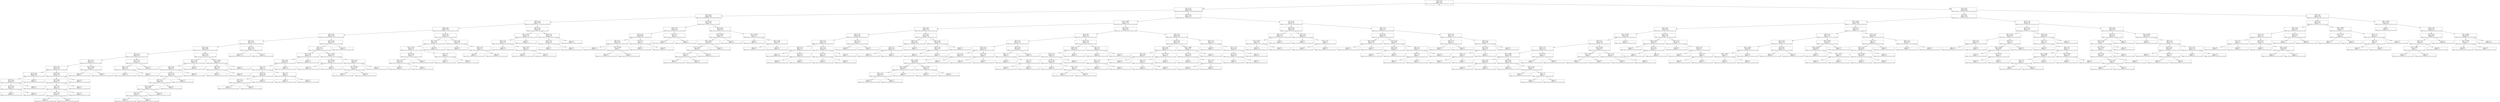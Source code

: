 digraph Tree {
node [shape=box] ;
0 [label="X[10] <= 0.5\ngini = 0.923\nsamples = 900\nvalue = [44, 33, 98, 69, 34, 71, 110, 27, 62, 69, 62, 67, 78, 40\n36]"] ;
1 [label="X[9] <= 0.5\ngini = 0.9039\nsamples = 619\nvalue = [42, 3, 97, 55, 33, 68, 13, 3, 0, 57, 58, 62, 66, 32, 30]"] ;
0 -> 1 [labeldistance=2.5, labelangle=45, headlabel="True"] ;
2 [label="X[14] <= 0.5\ngini = 0.8634\nsamples = 342\nvalue = [6, 0, 10, 48, 26, 58, 3, 1, 0, 53, 45, 0, 63, 26, 3]"] ;
1 -> 2 ;
3 [label="X[20] <= 0.5\ngini = 0.8493\nsamples = 275\nvalue = [6, 0, 10, 45, 25, 11, 1, 1, 0, 52, 44, 0, 58, 22, 0]"] ;
2 -> 3 ;
4 [label="X[16] <= 0.5\ngini = 0.8335\nsamples = 234\nvalue = [6, 0, 10, 45, 18, 11, 1, 1, 0, 52, 14, 0, 57, 19, 0]"] ;
3 -> 4 ;
5 [label="X[11] <= 0.5\ngini = 0.8343\nsamples = 193\nvalue = [5, 0, 9, 45, 17, 11, 0, 1, 0, 51, 14, 0, 24, 16, 0]"] ;
4 -> 5 ;
6 [label="X[5] <= 0.5\ngini = 0.8132\nsamples = 121\nvalue = [5, 0, 9, 1, 15, 11, 0, 0, 0, 39, 13, 0, 24, 4, 0]"] ;
5 -> 6 ;
7 [label="X[3] <= 0.45\ngini = 0.8452\nsamples = 90\nvalue = [5, 0, 9, 1, 12, 11, 0, 0, 0, 11, 13, 0, 24, 4, 0]"] ;
6 -> 7 ;
8 [label="X[7] <= 0.5\ngini = 0.8404\nsamples = 51\nvalue = [3, 0, 9, 0, 6, 8, 0, 0, 0, 8, 12, 0, 1, 4, 0]"] ;
7 -> 8 ;
9 [label="X[6] <= 0.5\ngini = 0.8225\nsamples = 37\nvalue = [3, 0, 8, 0, 5, 8, 0, 0, 0, 8, 0, 0, 1, 4, 0]"] ;
8 -> 9 ;
10 [label="X[15] <= 0.5\ngini = 0.7967\nsamples = 29\nvalue = [3, 0, 8, 0, 4, 8, 0, 0, 0, 1, 0, 0, 1, 4, 0]"] ;
9 -> 10 ;
11 [label="X[12] <= 0.5\ngini = 0.6484\nsamples = 16\nvalue = [1, 0, 8, 0, 3, 0, 0, 0, 0, 0, 0, 0, 0, 4, 0]"] ;
10 -> 11 ;
12 [label="X[8] <= 0.5\ngini = 0.4861\nsamples = 12\nvalue = [1, 0, 8, 0, 3, 0, 0, 0, 0, 0, 0, 0, 0, 0, 0]"] ;
11 -> 12 ;
13 [label="X[13] <= 0.5\ngini = 0.1975\nsamples = 9\nvalue = [1, 0, 8, 0, 0, 0, 0, 0, 0, 0, 0, 0, 0, 0, 0]"] ;
12 -> 13 ;
14 [label="gini = 0.0\nsamples = 1\nvalue = [1, 0, 0, 0, 0, 0, 0, 0, 0, 0, 0, 0, 0, 0, 0]"] ;
13 -> 14 ;
15 [label="gini = 0.0\nsamples = 8\nvalue = [0, 0, 8, 0, 0, 0, 0, 0, 0, 0, 0, 0, 0, 0, 0]"] ;
13 -> 15 ;
16 [label="gini = 0.0\nsamples = 3\nvalue = [0, 0, 0, 0, 3, 0, 0, 0, 0, 0, 0, 0, 0, 0, 0]"] ;
12 -> 16 ;
17 [label="gini = 0.0\nsamples = 4\nvalue = [0, 0, 0, 0, 0, 0, 0, 0, 0, 0, 0, 0, 0, 4, 0]"] ;
11 -> 17 ;
18 [label="X[18] <= 0.5\ngini = 0.5799\nsamples = 13\nvalue = [2, 0, 0, 0, 1, 8, 0, 0, 0, 1, 0, 0, 1, 0, 0]"] ;
10 -> 18 ;
19 [label="X[17] <= 0.5\ngini = 0.4463\nsamples = 11\nvalue = [0, 0, 0, 0, 1, 8, 0, 0, 0, 1, 0, 0, 1, 0, 0]"] ;
18 -> 19 ;
20 [label="X[2] <= 0.5\ngini = 0.34\nsamples = 10\nvalue = [0, 0, 0, 0, 1, 8, 0, 0, 0, 0, 0, 0, 1, 0, 0]"] ;
19 -> 20 ;
21 [label="X[8] <= 0.5\ngini = 0.1975\nsamples = 9\nvalue = [0, 0, 0, 0, 1, 8, 0, 0, 0, 0, 0, 0, 0, 0, 0]"] ;
20 -> 21 ;
22 [label="gini = 0.0\nsamples = 8\nvalue = [0, 0, 0, 0, 0, 8, 0, 0, 0, 0, 0, 0, 0, 0, 0]"] ;
21 -> 22 ;
23 [label="gini = 0.0\nsamples = 1\nvalue = [0, 0, 0, 0, 1, 0, 0, 0, 0, 0, 0, 0, 0, 0, 0]"] ;
21 -> 23 ;
24 [label="gini = 0.0\nsamples = 1\nvalue = [0, 0, 0, 0, 0, 0, 0, 0, 0, 0, 0, 0, 1, 0, 0]"] ;
20 -> 24 ;
25 [label="gini = 0.0\nsamples = 1\nvalue = [0, 0, 0, 0, 0, 0, 0, 0, 0, 1, 0, 0, 0, 0, 0]"] ;
19 -> 25 ;
26 [label="gini = 0.0\nsamples = 2\nvalue = [2, 0, 0, 0, 0, 0, 0, 0, 0, 0, 0, 0, 0, 0, 0]"] ;
18 -> 26 ;
27 [label="X[2] <= 0.1429\ngini = 0.2188\nsamples = 8\nvalue = [0, 0, 0, 0, 1, 0, 0, 0, 0, 7, 0, 0, 0, 0, 0]"] ;
9 -> 27 ;
28 [label="gini = 0.0\nsamples = 7\nvalue = [0, 0, 0, 0, 0, 0, 0, 0, 0, 7, 0, 0, 0, 0, 0]"] ;
27 -> 28 ;
29 [label="gini = 0.0\nsamples = 1\nvalue = [0, 0, 0, 0, 1, 0, 0, 0, 0, 0, 0, 0, 0, 0, 0]"] ;
27 -> 29 ;
30 [label="X[1] <= 0.15\ngini = 0.2551\nsamples = 14\nvalue = [0, 0, 1, 0, 1, 0, 0, 0, 0, 0, 12, 0, 0, 0, 0]"] ;
8 -> 30 ;
31 [label="X[13] <= 0.5\ngini = 0.142\nsamples = 13\nvalue = [0, 0, 1, 0, 0, 0, 0, 0, 0, 0, 12, 0, 0, 0, 0]"] ;
30 -> 31 ;
32 [label="gini = 0.0\nsamples = 12\nvalue = [0, 0, 0, 0, 0, 0, 0, 0, 0, 0, 12, 0, 0, 0, 0]"] ;
31 -> 32 ;
33 [label="gini = 0.0\nsamples = 1\nvalue = [0, 0, 1, 0, 0, 0, 0, 0, 0, 0, 0, 0, 0, 0, 0]"] ;
31 -> 33 ;
34 [label="gini = 0.0\nsamples = 1\nvalue = [0, 0, 0, 0, 1, 0, 0, 0, 0, 0, 0, 0, 0, 0, 0]"] ;
30 -> 34 ;
35 [label="X[8] <= 0.5\ngini = 0.6128\nsamples = 39\nvalue = [2, 0, 0, 1, 6, 3, 0, 0, 0, 3, 1, 0, 23, 0, 0]"] ;
7 -> 35 ;
36 [label="X[12] <= 0.5\ngini = 0.5289\nsamples = 30\nvalue = [2, 0, 0, 1, 0, 3, 0, 0, 0, 3, 1, 0, 20, 0, 0]"] ;
35 -> 36 ;
37 [label="X[6] <= 0.5\ngini = 0.4307\nsamples = 27\nvalue = [2, 0, 0, 1, 0, 0, 0, 0, 0, 3, 1, 0, 20, 0, 0]"] ;
36 -> 37 ;
38 [label="X[18] <= 0.5\ngini = 0.2951\nsamples = 24\nvalue = [2, 0, 0, 1, 0, 0, 0, 0, 0, 0, 1, 0, 20, 0, 0]"] ;
37 -> 38 ;
39 [label="X[1] <= 0.7\ngini = 0.1694\nsamples = 22\nvalue = [0, 0, 0, 1, 0, 0, 0, 0, 0, 0, 1, 0, 20, 0, 0]"] ;
38 -> 39 ;
40 [label="X[3] <= 0.5833\ngini = 0.0907\nsamples = 21\nvalue = [0, 0, 0, 0, 0, 0, 0, 0, 0, 0, 1, 0, 20, 0, 0]"] ;
39 -> 40 ;
41 [label="X[7] <= 0.5\ngini = 0.375\nsamples = 4\nvalue = [0, 0, 0, 0, 0, 0, 0, 0, 0, 0, 1, 0, 3, 0, 0]"] ;
40 -> 41 ;
42 [label="gini = 0.0\nsamples = 3\nvalue = [0, 0, 0, 0, 0, 0, 0, 0, 0, 0, 0, 0, 3, 0, 0]"] ;
41 -> 42 ;
43 [label="gini = 0.0\nsamples = 1\nvalue = [0, 0, 0, 0, 0, 0, 0, 0, 0, 0, 1, 0, 0, 0, 0]"] ;
41 -> 43 ;
44 [label="gini = 0.0\nsamples = 17\nvalue = [0, 0, 0, 0, 0, 0, 0, 0, 0, 0, 0, 0, 17, 0, 0]"] ;
40 -> 44 ;
45 [label="gini = 0.0\nsamples = 1\nvalue = [0, 0, 0, 1, 0, 0, 0, 0, 0, 0, 0, 0, 0, 0, 0]"] ;
39 -> 45 ;
46 [label="gini = 0.0\nsamples = 2\nvalue = [2, 0, 0, 0, 0, 0, 0, 0, 0, 0, 0, 0, 0, 0, 0]"] ;
38 -> 46 ;
47 [label="gini = 0.0\nsamples = 3\nvalue = [0, 0, 0, 0, 0, 0, 0, 0, 0, 3, 0, 0, 0, 0, 0]"] ;
37 -> 47 ;
48 [label="gini = 0.0\nsamples = 3\nvalue = [0, 0, 0, 0, 0, 3, 0, 0, 0, 0, 0, 0, 0, 0, 0]"] ;
36 -> 48 ;
49 [label="X[0] <= 0.1139\ngini = 0.4444\nsamples = 9\nvalue = [0, 0, 0, 0, 6, 0, 0, 0, 0, 0, 0, 0, 3, 0, 0]"] ;
35 -> 49 ;
50 [label="X[3] <= 0.8\ngini = 0.48\nsamples = 5\nvalue = [0, 0, 0, 0, 2, 0, 0, 0, 0, 0, 0, 0, 3, 0, 0]"] ;
49 -> 50 ;
51 [label="gini = 0.0\nsamples = 2\nvalue = [0, 0, 0, 0, 2, 0, 0, 0, 0, 0, 0, 0, 0, 0, 0]"] ;
50 -> 51 ;
52 [label="gini = 0.0\nsamples = 3\nvalue = [0, 0, 0, 0, 0, 0, 0, 0, 0, 0, 0, 0, 3, 0, 0]"] ;
50 -> 52 ;
53 [label="gini = 0.0\nsamples = 4\nvalue = [0, 0, 0, 0, 4, 0, 0, 0, 0, 0, 0, 0, 0, 0, 0]"] ;
49 -> 53 ;
54 [label="X[8] <= 0.5\ngini = 0.1748\nsamples = 31\nvalue = [0, 0, 0, 0, 3, 0, 0, 0, 0, 28, 0, 0, 0, 0, 0]"] ;
6 -> 54 ;
55 [label="gini = 0.0\nsamples = 28\nvalue = [0, 0, 0, 0, 0, 0, 0, 0, 0, 28, 0, 0, 0, 0, 0]"] ;
54 -> 55 ;
56 [label="gini = 0.0\nsamples = 3\nvalue = [0, 0, 0, 0, 3, 0, 0, 0, 0, 0, 0, 0, 0, 0, 0]"] ;
54 -> 56 ;
57 [label="X[12] <= 0.5\ngini = 0.5698\nsamples = 72\nvalue = [0, 0, 0, 44, 2, 0, 0, 1, 0, 12, 1, 0, 0, 12, 0]"] ;
5 -> 57 ;
58 [label="X[5] <= 0.5\ngini = 0.4722\nsamples = 63\nvalue = [0, 0, 0, 44, 2, 0, 0, 1, 0, 12, 1, 0, 0, 3, 0]"] ;
57 -> 58 ;
59 [label="X[3] <= 0.125\ngini = 0.243\nsamples = 45\nvalue = [0, 0, 0, 39, 1, 0, 0, 0, 0, 1, 1, 0, 0, 3, 0]"] ;
58 -> 59 ;
60 [label="X[15] <= 0.5\ngini = 0.6667\nsamples = 12\nvalue = [0, 0, 0, 6, 1, 0, 0, 0, 0, 1, 1, 0, 0, 3, 0]"] ;
59 -> 60 ;
61 [label="X[4] <= 0.5\ngini = 0.6\nsamples = 10\nvalue = [0, 0, 0, 6, 1, 0, 0, 0, 0, 1, 1, 0, 0, 1, 0]"] ;
60 -> 61 ;
62 [label="X[8] <= 0.5\ngini = 0.4063\nsamples = 8\nvalue = [0, 0, 0, 6, 1, 0, 0, 0, 0, 0, 1, 0, 0, 0, 0]"] ;
61 -> 62 ;
63 [label="X[7] <= 0.5\ngini = 0.2449\nsamples = 7\nvalue = [0, 0, 0, 6, 0, 0, 0, 0, 0, 0, 1, 0, 0, 0, 0]"] ;
62 -> 63 ;
64 [label="gini = 0.0\nsamples = 6\nvalue = [0, 0, 0, 6, 0, 0, 0, 0, 0, 0, 0, 0, 0, 0, 0]"] ;
63 -> 64 ;
65 [label="gini = 0.0\nsamples = 1\nvalue = [0, 0, 0, 0, 0, 0, 0, 0, 0, 0, 1, 0, 0, 0, 0]"] ;
63 -> 65 ;
66 [label="gini = 0.0\nsamples = 1\nvalue = [0, 0, 0, 0, 1, 0, 0, 0, 0, 0, 0, 0, 0, 0, 0]"] ;
62 -> 66 ;
67 [label="X[6] <= 0.5\ngini = 0.5\nsamples = 2\nvalue = [0, 0, 0, 0, 0, 0, 0, 0, 0, 1, 0, 0, 0, 1, 0]"] ;
61 -> 67 ;
68 [label="gini = 0.0\nsamples = 1\nvalue = [0, 0, 0, 0, 0, 0, 0, 0, 0, 0, 0, 0, 0, 1, 0]"] ;
67 -> 68 ;
69 [label="gini = 0.0\nsamples = 1\nvalue = [0, 0, 0, 0, 0, 0, 0, 0, 0, 1, 0, 0, 0, 0, 0]"] ;
67 -> 69 ;
70 [label="gini = 0.0\nsamples = 2\nvalue = [0, 0, 0, 0, 0, 0, 0, 0, 0, 0, 0, 0, 0, 2, 0]"] ;
60 -> 70 ;
71 [label="gini = 0.0\nsamples = 33\nvalue = [0, 0, 0, 33, 0, 0, 0, 0, 0, 0, 0, 0, 0, 0, 0]"] ;
59 -> 71 ;
72 [label="X[1] <= 0.1875\ngini = 0.5432\nsamples = 18\nvalue = [0, 0, 0, 5, 1, 0, 0, 1, 0, 11, 0, 0, 0, 0, 0]"] ;
58 -> 72 ;
73 [label="X[2] <= 0.2292\ngini = 0.1653\nsamples = 11\nvalue = [0, 0, 0, 0, 1, 0, 0, 0, 0, 10, 0, 0, 0, 0, 0]"] ;
72 -> 73 ;
74 [label="gini = 0.0\nsamples = 10\nvalue = [0, 0, 0, 0, 0, 0, 0, 0, 0, 10, 0, 0, 0, 0, 0]"] ;
73 -> 74 ;
75 [label="gini = 0.0\nsamples = 1\nvalue = [0, 0, 0, 0, 1, 0, 0, 0, 0, 0, 0, 0, 0, 0, 0]"] ;
73 -> 75 ;
76 [label="X[19] <= 0.5\ngini = 0.449\nsamples = 7\nvalue = [0, 0, 0, 5, 0, 0, 0, 1, 0, 1, 0, 0, 0, 0, 0]"] ;
72 -> 76 ;
77 [label="X[3] <= 0.5833\ngini = 0.2778\nsamples = 6\nvalue = [0, 0, 0, 5, 0, 0, 0, 0, 0, 1, 0, 0, 0, 0, 0]"] ;
76 -> 77 ;
78 [label="gini = 0.0\nsamples = 1\nvalue = [0, 0, 0, 0, 0, 0, 0, 0, 0, 1, 0, 0, 0, 0, 0]"] ;
77 -> 78 ;
79 [label="gini = 0.0\nsamples = 5\nvalue = [0, 0, 0, 5, 0, 0, 0, 0, 0, 0, 0, 0, 0, 0, 0]"] ;
77 -> 79 ;
80 [label="gini = 0.0\nsamples = 1\nvalue = [0, 0, 0, 0, 0, 0, 0, 1, 0, 0, 0, 0, 0, 0, 0]"] ;
76 -> 80 ;
81 [label="gini = 0.0\nsamples = 9\nvalue = [0, 0, 0, 0, 0, 0, 0, 0, 0, 0, 0, 0, 0, 9, 0]"] ;
57 -> 81 ;
82 [label="X[12] <= 0.5\ngini = 0.3438\nsamples = 41\nvalue = [1, 0, 1, 0, 1, 0, 1, 0, 0, 1, 0, 0, 33, 3, 0]"] ;
4 -> 82 ;
83 [label="X[1] <= 0.05\ngini = 0.2241\nsamples = 33\nvalue = [1, 0, 1, 0, 1, 0, 0, 0, 0, 1, 0, 0, 29, 0, 0]"] ;
82 -> 83 ;
84 [label="X[0] <= 0.3119\ngini = 0.562\nsamples = 11\nvalue = [1, 0, 1, 0, 1, 0, 0, 0, 0, 1, 0, 0, 7, 0, 0]"] ;
83 -> 84 ;
85 [label="X[18] <= 0.5\ngini = 0.3704\nsamples = 9\nvalue = [1, 0, 0, 0, 1, 0, 0, 0, 0, 0, 0, 0, 7, 0, 0]"] ;
84 -> 85 ;
86 [label="X[8] <= 0.5\ngini = 0.2188\nsamples = 8\nvalue = [0, 0, 0, 0, 1, 0, 0, 0, 0, 0, 0, 0, 7, 0, 0]"] ;
85 -> 86 ;
87 [label="gini = 0.0\nsamples = 7\nvalue = [0, 0, 0, 0, 0, 0, 0, 0, 0, 0, 0, 0, 7, 0, 0]"] ;
86 -> 87 ;
88 [label="gini = 0.0\nsamples = 1\nvalue = [0, 0, 0, 0, 1, 0, 0, 0, 0, 0, 0, 0, 0, 0, 0]"] ;
86 -> 88 ;
89 [label="gini = 0.0\nsamples = 1\nvalue = [1, 0, 0, 0, 0, 0, 0, 0, 0, 0, 0, 0, 0, 0, 0]"] ;
85 -> 89 ;
90 [label="X[5] <= 0.5\ngini = 0.5\nsamples = 2\nvalue = [0, 0, 1, 0, 0, 0, 0, 0, 0, 1, 0, 0, 0, 0, 0]"] ;
84 -> 90 ;
91 [label="gini = 0.0\nsamples = 1\nvalue = [0, 0, 1, 0, 0, 0, 0, 0, 0, 0, 0, 0, 0, 0, 0]"] ;
90 -> 91 ;
92 [label="gini = 0.0\nsamples = 1\nvalue = [0, 0, 0, 0, 0, 0, 0, 0, 0, 1, 0, 0, 0, 0, 0]"] ;
90 -> 92 ;
93 [label="gini = 0.0\nsamples = 22\nvalue = [0, 0, 0, 0, 0, 0, 0, 0, 0, 0, 0, 0, 22, 0, 0]"] ;
83 -> 93 ;
94 [label="X[11] <= 0.5\ngini = 0.5938\nsamples = 8\nvalue = [0, 0, 0, 0, 0, 0, 1, 0, 0, 0, 0, 0, 4, 3, 0]"] ;
82 -> 94 ;
95 [label="gini = 0.0\nsamples = 4\nvalue = [0, 0, 0, 0, 0, 0, 0, 0, 0, 0, 0, 0, 4, 0, 0]"] ;
94 -> 95 ;
96 [label="X[19] <= 0.5\ngini = 0.375\nsamples = 4\nvalue = [0, 0, 0, 0, 0, 0, 1, 0, 0, 0, 0, 0, 0, 3, 0]"] ;
94 -> 96 ;
97 [label="gini = 0.0\nsamples = 3\nvalue = [0, 0, 0, 0, 0, 0, 0, 0, 0, 0, 0, 0, 0, 3, 0]"] ;
96 -> 97 ;
98 [label="gini = 0.0\nsamples = 1\nvalue = [0, 0, 0, 0, 0, 0, 1, 0, 0, 0, 0, 0, 0, 0, 0]"] ;
96 -> 98 ;
99 [label="X[8] <= 0.5\ngini = 0.4295\nsamples = 41\nvalue = [0, 0, 0, 0, 7, 0, 0, 0, 0, 0, 30, 0, 1, 3, 0]"] ;
3 -> 99 ;
100 [label="X[2] <= 0.375\ngini = 0.1738\nsamples = 32\nvalue = [0, 0, 0, 0, 0, 0, 0, 0, 0, 0, 29, 0, 1, 2, 0]"] ;
99 -> 100 ;
101 [label="X[12] <= 0.5\ngini = 0.1207\nsamples = 31\nvalue = [0, 0, 0, 0, 0, 0, 0, 0, 0, 0, 29, 0, 0, 2, 0]"] ;
100 -> 101 ;
102 [label="gini = 0.0\nsamples = 26\nvalue = [0, 0, 0, 0, 0, 0, 0, 0, 0, 0, 26, 0, 0, 0, 0]"] ;
101 -> 102 ;
103 [label="X[0] <= 0.104\ngini = 0.48\nsamples = 5\nvalue = [0, 0, 0, 0, 0, 0, 0, 0, 0, 0, 3, 0, 0, 2, 0]"] ;
101 -> 103 ;
104 [label="gini = 0.0\nsamples = 3\nvalue = [0, 0, 0, 0, 0, 0, 0, 0, 0, 0, 3, 0, 0, 0, 0]"] ;
103 -> 104 ;
105 [label="gini = 0.0\nsamples = 2\nvalue = [0, 0, 0, 0, 0, 0, 0, 0, 0, 0, 0, 0, 0, 2, 0]"] ;
103 -> 105 ;
106 [label="gini = 0.0\nsamples = 1\nvalue = [0, 0, 0, 0, 0, 0, 0, 0, 0, 0, 0, 0, 1, 0, 0]"] ;
100 -> 106 ;
107 [label="X[16] <= 0.5\ngini = 0.3704\nsamples = 9\nvalue = [0, 0, 0, 0, 7, 0, 0, 0, 0, 0, 1, 0, 0, 1, 0]"] ;
99 -> 107 ;
108 [label="X[15] <= 0.5\ngini = 0.2188\nsamples = 8\nvalue = [0, 0, 0, 0, 7, 0, 0, 0, 0, 0, 0, 0, 0, 1, 0]"] ;
107 -> 108 ;
109 [label="gini = 0.0\nsamples = 7\nvalue = [0, 0, 0, 0, 7, 0, 0, 0, 0, 0, 0, 0, 0, 0, 0]"] ;
108 -> 109 ;
110 [label="gini = 0.0\nsamples = 1\nvalue = [0, 0, 0, 0, 0, 0, 0, 0, 0, 0, 0, 0, 0, 1, 0]"] ;
108 -> 110 ;
111 [label="gini = 0.0\nsamples = 1\nvalue = [0, 0, 0, 0, 0, 0, 0, 0, 0, 0, 1, 0, 0, 0, 0]"] ;
107 -> 111 ;
112 [label="X[11] <= 0.5\ngini = 0.4932\nsamples = 67\nvalue = [0, 0, 0, 3, 1, 47, 2, 0, 0, 1, 1, 0, 5, 4, 3]"] ;
2 -> 112 ;
113 [label="X[16] <= 0.5\ngini = 0.1541\nsamples = 49\nvalue = [0, 0, 0, 0, 1, 45, 0, 0, 0, 1, 0, 0, 2, 0, 0]"] ;
112 -> 113 ;
114 [label="X[5] <= 0.5\ngini = 0.0859\nsamples = 45\nvalue = [0, 0, 0, 0, 1, 43, 0, 0, 0, 1, 0, 0, 0, 0, 0]"] ;
113 -> 114 ;
115 [label="X[8] <= 0.5\ngini = 0.0454\nsamples = 43\nvalue = [0, 0, 0, 0, 1, 42, 0, 0, 0, 0, 0, 0, 0, 0, 0]"] ;
114 -> 115 ;
116 [label="gini = 0.0\nsamples = 41\nvalue = [0, 0, 0, 0, 0, 41, 0, 0, 0, 0, 0, 0, 0, 0, 0]"] ;
115 -> 116 ;
117 [label="X[3] <= 0.3889\ngini = 0.5\nsamples = 2\nvalue = [0, 0, 0, 0, 1, 1, 0, 0, 0, 0, 0, 0, 0, 0, 0]"] ;
115 -> 117 ;
118 [label="gini = 0.0\nsamples = 1\nvalue = [0, 0, 0, 0, 1, 0, 0, 0, 0, 0, 0, 0, 0, 0, 0]"] ;
117 -> 118 ;
119 [label="gini = 0.0\nsamples = 1\nvalue = [0, 0, 0, 0, 0, 1, 0, 0, 0, 0, 0, 0, 0, 0, 0]"] ;
117 -> 119 ;
120 [label="X[7] <= 0.5\ngini = 0.5\nsamples = 2\nvalue = [0, 0, 0, 0, 0, 1, 0, 0, 0, 1, 0, 0, 0, 0, 0]"] ;
114 -> 120 ;
121 [label="gini = 0.0\nsamples = 1\nvalue = [0, 0, 0, 0, 0, 1, 0, 0, 0, 0, 0, 0, 0, 0, 0]"] ;
120 -> 121 ;
122 [label="gini = 0.0\nsamples = 1\nvalue = [0, 0, 0, 0, 0, 0, 0, 0, 0, 1, 0, 0, 0, 0, 0]"] ;
120 -> 122 ;
123 [label="X[15] <= 0.5\ngini = 0.5\nsamples = 4\nvalue = [0, 0, 0, 0, 0, 2, 0, 0, 0, 0, 0, 0, 2, 0, 0]"] ;
113 -> 123 ;
124 [label="gini = 0.0\nsamples = 2\nvalue = [0, 0, 0, 0, 0, 0, 0, 0, 0, 0, 0, 0, 2, 0, 0]"] ;
123 -> 124 ;
125 [label="gini = 0.0\nsamples = 2\nvalue = [0, 0, 0, 0, 0, 2, 0, 0, 0, 0, 0, 0, 0, 0, 0]"] ;
123 -> 125 ;
126 [label="X[12] <= 0.5\ngini = 0.8395\nsamples = 18\nvalue = [0, 0, 0, 3, 0, 2, 2, 0, 0, 0, 1, 0, 3, 4, 3]"] ;
112 -> 126 ;
127 [label="X[4] <= 0.0455\ngini = 0.7603\nsamples = 11\nvalue = [0, 0, 0, 3, 0, 1, 0, 0, 0, 0, 1, 0, 3, 0, 3]"] ;
126 -> 127 ;
128 [label="X[0] <= 0.1871\ngini = 0.6875\nsamples = 8\nvalue = [0, 0, 0, 0, 0, 1, 0, 0, 0, 0, 1, 0, 3, 0, 3]"] ;
127 -> 128 ;
129 [label="X[1] <= 0.1167\ngini = 0.56\nsamples = 5\nvalue = [0, 0, 0, 0, 0, 1, 0, 0, 0, 0, 1, 0, 0, 0, 3]"] ;
128 -> 129 ;
130 [label="X[20] <= 0.5\ngini = 0.5\nsamples = 2\nvalue = [0, 0, 0, 0, 0, 1, 0, 0, 0, 0, 1, 0, 0, 0, 0]"] ;
129 -> 130 ;
131 [label="gini = 0.0\nsamples = 1\nvalue = [0, 0, 0, 0, 0, 1, 0, 0, 0, 0, 0, 0, 0, 0, 0]"] ;
130 -> 131 ;
132 [label="gini = 0.0\nsamples = 1\nvalue = [0, 0, 0, 0, 0, 0, 0, 0, 0, 0, 1, 0, 0, 0, 0]"] ;
130 -> 132 ;
133 [label="gini = 0.0\nsamples = 3\nvalue = [0, 0, 0, 0, 0, 0, 0, 0, 0, 0, 0, 0, 0, 0, 3]"] ;
129 -> 133 ;
134 [label="gini = 0.0\nsamples = 3\nvalue = [0, 0, 0, 0, 0, 0, 0, 0, 0, 0, 0, 0, 3, 0, 0]"] ;
128 -> 134 ;
135 [label="gini = 0.0\nsamples = 3\nvalue = [0, 0, 0, 3, 0, 0, 0, 0, 0, 0, 0, 0, 0, 0, 0]"] ;
127 -> 135 ;
136 [label="X[2] <= 0.1833\ngini = 0.5714\nsamples = 7\nvalue = [0, 0, 0, 0, 0, 1, 2, 0, 0, 0, 0, 0, 0, 4, 0]"] ;
126 -> 136 ;
137 [label="gini = 0.0\nsamples = 4\nvalue = [0, 0, 0, 0, 0, 0, 0, 0, 0, 0, 0, 0, 0, 4, 0]"] ;
136 -> 137 ;
138 [label="X[0] <= 0.194\ngini = 0.4444\nsamples = 3\nvalue = [0, 0, 0, 0, 0, 1, 2, 0, 0, 0, 0, 0, 0, 0, 0]"] ;
136 -> 138 ;
139 [label="gini = 0.0\nsamples = 2\nvalue = [0, 0, 0, 0, 0, 0, 2, 0, 0, 0, 0, 0, 0, 0, 0]"] ;
138 -> 139 ;
140 [label="gini = 0.0\nsamples = 1\nvalue = [0, 0, 0, 0, 0, 1, 0, 0, 0, 0, 0, 0, 0, 0, 0]"] ;
138 -> 140 ;
141 [label="X[20] <= 0.5\ngini = 0.8178\nsamples = 277\nvalue = [36, 3, 87, 7, 7, 10, 10, 2, 0, 4, 13, 62, 3, 6, 27]"] ;
1 -> 141 ;
142 [label="X[3] <= 0.3509\ngini = 0.7511\nsamples = 194\nvalue = [29, 1, 87, 7, 5, 9, 4, 1, 0, 4, 0, 18, 3, 6, 20]"] ;
141 -> 142 ;
143 [label="X[5] <= 0.5\ngini = 0.4446\nsamples = 111\nvalue = [8, 0, 81, 0, 4, 0, 0, 1, 0, 0, 0, 14, 0, 1, 2]"] ;
142 -> 143 ;
144 [label="X[18] <= 0.5\ngini = 0.2156\nsamples = 85\nvalue = [5, 0, 75, 0, 4, 0, 0, 0, 0, 0, 0, 0, 0, 0, 1]"] ;
143 -> 144 ;
145 [label="X[8] <= 0.5\ngini = 0.1199\nsamples = 79\nvalue = [0, 0, 74, 0, 4, 0, 0, 0, 0, 0, 0, 0, 0, 0, 1]"] ;
144 -> 145 ;
146 [label="X[14] <= 0.5\ngini = 0.027\nsamples = 73\nvalue = [0, 0, 72, 0, 0, 0, 0, 0, 0, 0, 0, 0, 0, 0, 1]"] ;
145 -> 146 ;
147 [label="gini = 0.0\nsamples = 69\nvalue = [0, 0, 69, 0, 0, 0, 0, 0, 0, 0, 0, 0, 0, 0, 0]"] ;
146 -> 147 ;
148 [label="X[15] <= 0.5\ngini = 0.375\nsamples = 4\nvalue = [0, 0, 3, 0, 0, 0, 0, 0, 0, 0, 0, 0, 0, 0, 1]"] ;
146 -> 148 ;
149 [label="gini = 0.0\nsamples = 3\nvalue = [0, 0, 3, 0, 0, 0, 0, 0, 0, 0, 0, 0, 0, 0, 0]"] ;
148 -> 149 ;
150 [label="gini = 0.0\nsamples = 1\nvalue = [0, 0, 0, 0, 0, 0, 0, 0, 0, 0, 0, 0, 0, 0, 1]"] ;
148 -> 150 ;
151 [label="X[7] <= 0.5\ngini = 0.4444\nsamples = 6\nvalue = [0, 0, 2, 0, 4, 0, 0, 0, 0, 0, 0, 0, 0, 0, 0]"] ;
145 -> 151 ;
152 [label="X[4] <= 0.25\ngini = 0.32\nsamples = 5\nvalue = [0, 0, 1, 0, 4, 0, 0, 0, 0, 0, 0, 0, 0, 0, 0]"] ;
151 -> 152 ;
153 [label="gini = 0.0\nsamples = 4\nvalue = [0, 0, 0, 0, 4, 0, 0, 0, 0, 0, 0, 0, 0, 0, 0]"] ;
152 -> 153 ;
154 [label="gini = 0.0\nsamples = 1\nvalue = [0, 0, 1, 0, 0, 0, 0, 0, 0, 0, 0, 0, 0, 0, 0]"] ;
152 -> 154 ;
155 [label="gini = 0.0\nsamples = 1\nvalue = [0, 0, 1, 0, 0, 0, 0, 0, 0, 0, 0, 0, 0, 0, 0]"] ;
151 -> 155 ;
156 [label="X[7] <= 0.5\ngini = 0.2778\nsamples = 6\nvalue = [5, 0, 1, 0, 0, 0, 0, 0, 0, 0, 0, 0, 0, 0, 0]"] ;
144 -> 156 ;
157 [label="gini = 0.0\nsamples = 5\nvalue = [5, 0, 0, 0, 0, 0, 0, 0, 0, 0, 0, 0, 0, 0, 0]"] ;
156 -> 157 ;
158 [label="gini = 0.0\nsamples = 1\nvalue = [0, 0, 1, 0, 0, 0, 0, 0, 0, 0, 0, 0, 0, 0, 0]"] ;
156 -> 158 ;
159 [label="X[7] <= 0.5\ngini = 0.6391\nsamples = 26\nvalue = [3, 0, 6, 0, 0, 0, 0, 1, 0, 0, 0, 14, 0, 1, 1]"] ;
143 -> 159 ;
160 [label="X[18] <= 0.5\ngini = 0.3642\nsamples = 18\nvalue = [3, 0, 0, 0, 0, 0, 0, 0, 0, 0, 0, 14, 0, 1, 0]"] ;
159 -> 160 ;
161 [label="X[1] <= 0.1\ngini = 0.1244\nsamples = 15\nvalue = [0, 0, 0, 0, 0, 0, 0, 0, 0, 0, 0, 14, 0, 1, 0]"] ;
160 -> 161 ;
162 [label="gini = 0.0\nsamples = 14\nvalue = [0, 0, 0, 0, 0, 0, 0, 0, 0, 0, 0, 14, 0, 0, 0]"] ;
161 -> 162 ;
163 [label="gini = 0.0\nsamples = 1\nvalue = [0, 0, 0, 0, 0, 0, 0, 0, 0, 0, 0, 0, 0, 1, 0]"] ;
161 -> 163 ;
164 [label="gini = 0.0\nsamples = 3\nvalue = [3, 0, 0, 0, 0, 0, 0, 0, 0, 0, 0, 0, 0, 0, 0]"] ;
160 -> 164 ;
165 [label="X[17] <= 0.5\ngini = 0.4063\nsamples = 8\nvalue = [0, 0, 6, 0, 0, 0, 0, 1, 0, 0, 0, 0, 0, 0, 1]"] ;
159 -> 165 ;
166 [label="X[18] <= 0.5\ngini = 0.2449\nsamples = 7\nvalue = [0, 0, 6, 0, 0, 0, 0, 1, 0, 0, 0, 0, 0, 0, 0]"] ;
165 -> 166 ;
167 [label="gini = 0.0\nsamples = 6\nvalue = [0, 0, 6, 0, 0, 0, 0, 0, 0, 0, 0, 0, 0, 0, 0]"] ;
166 -> 167 ;
168 [label="gini = 0.0\nsamples = 1\nvalue = [0, 0, 0, 0, 0, 0, 0, 1, 0, 0, 0, 0, 0, 0, 0]"] ;
166 -> 168 ;
169 [label="gini = 0.0\nsamples = 1\nvalue = [0, 0, 0, 0, 0, 0, 0, 0, 0, 0, 0, 0, 0, 0, 1]"] ;
165 -> 169 ;
170 [label="X[15] <= 0.5\ngini = 0.8527\nsamples = 83\nvalue = [21, 1, 6, 7, 1, 9, 4, 0, 0, 4, 0, 4, 3, 5, 18]"] ;
142 -> 170 ;
171 [label="X[11] <= 0.5\ngini = 0.843\nsamples = 49\nvalue = [15, 1, 6, 7, 1, 4, 0, 0, 0, 3, 0, 4, 2, 4, 2]"] ;
170 -> 171 ;
172 [label="X[5] <= 0.5\ngini = 0.7713\nsamples = 33\nvalue = [13, 1, 6, 0, 1, 4, 0, 0, 0, 3, 0, 4, 1, 0, 0]"] ;
171 -> 172 ;
173 [label="X[14] <= 0.5\ngini = 0.6563\nsamples = 24\nvalue = [12, 1, 6, 0, 0, 4, 0, 0, 0, 0, 0, 0, 1, 0, 0]"] ;
172 -> 173 ;
174 [label="X[7] <= 0.5\ngini = 0.5596\nsamples = 19\nvalue = [11, 1, 6, 0, 0, 0, 0, 0, 0, 0, 0, 0, 1, 0, 0]"] ;
173 -> 174 ;
175 [label="X[0] <= 0.5601\ngini = 0.4844\nsamples = 16\nvalue = [11, 1, 3, 0, 0, 0, 0, 0, 0, 0, 0, 0, 1, 0, 0]"] ;
174 -> 175 ;
176 [label="X[2] <= 0.5208\ngini = 0.2917\nsamples = 12\nvalue = [10, 1, 0, 0, 0, 0, 0, 0, 0, 0, 0, 0, 1, 0, 0]"] ;
175 -> 176 ;
177 [label="X[16] <= 0.5\ngini = 0.1653\nsamples = 11\nvalue = [10, 0, 0, 0, 0, 0, 0, 0, 0, 0, 0, 0, 1, 0, 0]"] ;
176 -> 177 ;
178 [label="gini = 0.0\nsamples = 10\nvalue = [10, 0, 0, 0, 0, 0, 0, 0, 0, 0, 0, 0, 0, 0, 0]"] ;
177 -> 178 ;
179 [label="gini = 0.0\nsamples = 1\nvalue = [0, 0, 0, 0, 0, 0, 0, 0, 0, 0, 0, 0, 1, 0, 0]"] ;
177 -> 179 ;
180 [label="gini = 0.0\nsamples = 1\nvalue = [0, 1, 0, 0, 0, 0, 0, 0, 0, 0, 0, 0, 0, 0, 0]"] ;
176 -> 180 ;
181 [label="X[1] <= 0.1167\ngini = 0.375\nsamples = 4\nvalue = [1, 0, 3, 0, 0, 0, 0, 0, 0, 0, 0, 0, 0, 0, 0]"] ;
175 -> 181 ;
182 [label="gini = 0.0\nsamples = 3\nvalue = [0, 0, 3, 0, 0, 0, 0, 0, 0, 0, 0, 0, 0, 0, 0]"] ;
181 -> 182 ;
183 [label="gini = 0.0\nsamples = 1\nvalue = [1, 0, 0, 0, 0, 0, 0, 0, 0, 0, 0, 0, 0, 0, 0]"] ;
181 -> 183 ;
184 [label="gini = 0.0\nsamples = 3\nvalue = [0, 0, 3, 0, 0, 0, 0, 0, 0, 0, 0, 0, 0, 0, 0]"] ;
174 -> 184 ;
185 [label="X[1] <= 0.26\ngini = 0.32\nsamples = 5\nvalue = [1, 0, 0, 0, 0, 4, 0, 0, 0, 0, 0, 0, 0, 0, 0]"] ;
173 -> 185 ;
186 [label="gini = 0.0\nsamples = 4\nvalue = [0, 0, 0, 0, 0, 4, 0, 0, 0, 0, 0, 0, 0, 0, 0]"] ;
185 -> 186 ;
187 [label="gini = 0.0\nsamples = 1\nvalue = [1, 0, 0, 0, 0, 0, 0, 0, 0, 0, 0, 0, 0, 0, 0]"] ;
185 -> 187 ;
188 [label="X[6] <= 0.5\ngini = 0.6667\nsamples = 9\nvalue = [1, 0, 0, 0, 1, 0, 0, 0, 0, 3, 0, 4, 0, 0, 0]"] ;
172 -> 188 ;
189 [label="X[8] <= 0.5\ngini = 0.5\nsamples = 6\nvalue = [1, 0, 0, 0, 1, 0, 0, 0, 0, 0, 0, 4, 0, 0, 0]"] ;
188 -> 189 ;
190 [label="gini = 0.0\nsamples = 4\nvalue = [0, 0, 0, 0, 0, 0, 0, 0, 0, 0, 0, 4, 0, 0, 0]"] ;
189 -> 190 ;
191 [label="X[7] <= 0.5\ngini = 0.5\nsamples = 2\nvalue = [1, 0, 0, 0, 1, 0, 0, 0, 0, 0, 0, 0, 0, 0, 0]"] ;
189 -> 191 ;
192 [label="gini = 0.0\nsamples = 1\nvalue = [0, 0, 0, 0, 1, 0, 0, 0, 0, 0, 0, 0, 0, 0, 0]"] ;
191 -> 192 ;
193 [label="gini = 0.0\nsamples = 1\nvalue = [1, 0, 0, 0, 0, 0, 0, 0, 0, 0, 0, 0, 0, 0, 0]"] ;
191 -> 193 ;
194 [label="gini = 0.0\nsamples = 3\nvalue = [0, 0, 0, 0, 0, 0, 0, 0, 0, 3, 0, 0, 0, 0, 0]"] ;
188 -> 194 ;
195 [label="X[12] <= 0.5\ngini = 0.7109\nsamples = 16\nvalue = [2, 0, 0, 7, 0, 0, 0, 0, 0, 0, 0, 0, 1, 4, 2]"] ;
171 -> 195 ;
196 [label="X[18] <= 0.5\ngini = 0.5455\nsamples = 11\nvalue = [2, 0, 0, 7, 0, 0, 0, 0, 0, 0, 0, 0, 1, 0, 1]"] ;
195 -> 196 ;
197 [label="X[19] <= 0.5\ngini = 0.3704\nsamples = 9\nvalue = [0, 0, 0, 7, 0, 0, 0, 0, 0, 0, 0, 0, 1, 0, 1]"] ;
196 -> 197 ;
198 [label="X[13] <= 0.5\ngini = 0.2188\nsamples = 8\nvalue = [0, 0, 0, 7, 0, 0, 0, 0, 0, 0, 0, 0, 1, 0, 0]"] ;
197 -> 198 ;
199 [label="gini = 0.0\nsamples = 6\nvalue = [0, 0, 0, 6, 0, 0, 0, 0, 0, 0, 0, 0, 0, 0, 0]"] ;
198 -> 199 ;
200 [label="X[2] <= 0.125\ngini = 0.5\nsamples = 2\nvalue = [0, 0, 0, 1, 0, 0, 0, 0, 0, 0, 0, 0, 1, 0, 0]"] ;
198 -> 200 ;
201 [label="gini = 0.0\nsamples = 1\nvalue = [0, 0, 0, 1, 0, 0, 0, 0, 0, 0, 0, 0, 0, 0, 0]"] ;
200 -> 201 ;
202 [label="gini = 0.0\nsamples = 1\nvalue = [0, 0, 0, 0, 0, 0, 0, 0, 0, 0, 0, 0, 1, 0, 0]"] ;
200 -> 202 ;
203 [label="gini = 0.0\nsamples = 1\nvalue = [0, 0, 0, 0, 0, 0, 0, 0, 0, 0, 0, 0, 0, 0, 1]"] ;
197 -> 203 ;
204 [label="gini = 0.0\nsamples = 2\nvalue = [2, 0, 0, 0, 0, 0, 0, 0, 0, 0, 0, 0, 0, 0, 0]"] ;
196 -> 204 ;
205 [label="X[5] <= 0.5\ngini = 0.32\nsamples = 5\nvalue = [0, 0, 0, 0, 0, 0, 0, 0, 0, 0, 0, 0, 0, 4, 1]"] ;
195 -> 205 ;
206 [label="gini = 0.0\nsamples = 4\nvalue = [0, 0, 0, 0, 0, 0, 0, 0, 0, 0, 0, 0, 0, 4, 0]"] ;
205 -> 206 ;
207 [label="gini = 0.0\nsamples = 1\nvalue = [0, 0, 0, 0, 0, 0, 0, 0, 0, 0, 0, 0, 0, 0, 1]"] ;
205 -> 207 ;
208 [label="X[8] <= 0.5\ngini = 0.7093\nsamples = 34\nvalue = [6, 0, 0, 0, 0, 5, 4, 0, 0, 1, 0, 0, 1, 1, 16]"] ;
170 -> 208 ;
209 [label="X[13] <= 0.5\ngini = 0.7438\nsamples = 21\nvalue = [6, 0, 0, 0, 0, 5, 0, 0, 0, 1, 0, 0, 1, 1, 7]"] ;
208 -> 209 ;
210 [label="X[14] <= 0.5\ngini = 0.6667\nsamples = 12\nvalue = [6, 0, 0, 0, 0, 3, 0, 0, 0, 1, 0, 0, 1, 1, 0]"] ;
209 -> 210 ;
211 [label="X[5] <= 0.5\ngini = 0.449\nsamples = 7\nvalue = [5, 0, 0, 0, 0, 0, 0, 0, 0, 1, 0, 0, 0, 1, 0]"] ;
210 -> 211 ;
212 [label="X[11] <= 0.5\ngini = 0.2778\nsamples = 6\nvalue = [5, 0, 0, 0, 0, 0, 0, 0, 0, 0, 0, 0, 0, 1, 0]"] ;
211 -> 212 ;
213 [label="gini = 0.0\nsamples = 5\nvalue = [5, 0, 0, 0, 0, 0, 0, 0, 0, 0, 0, 0, 0, 0, 0]"] ;
212 -> 213 ;
214 [label="gini = 0.0\nsamples = 1\nvalue = [0, 0, 0, 0, 0, 0, 0, 0, 0, 0, 0, 0, 0, 1, 0]"] ;
212 -> 214 ;
215 [label="gini = 0.0\nsamples = 1\nvalue = [0, 0, 0, 0, 0, 0, 0, 0, 0, 1, 0, 0, 0, 0, 0]"] ;
211 -> 215 ;
216 [label="X[0] <= 0.1475\ngini = 0.56\nsamples = 5\nvalue = [1, 0, 0, 0, 0, 3, 0, 0, 0, 0, 0, 0, 1, 0, 0]"] ;
210 -> 216 ;
217 [label="X[18] <= 0.5\ngini = 0.5\nsamples = 2\nvalue = [1, 0, 0, 0, 0, 0, 0, 0, 0, 0, 0, 0, 1, 0, 0]"] ;
216 -> 217 ;
218 [label="gini = 0.0\nsamples = 1\nvalue = [0, 0, 0, 0, 0, 0, 0, 0, 0, 0, 0, 0, 1, 0, 0]"] ;
217 -> 218 ;
219 [label="gini = 0.0\nsamples = 1\nvalue = [1, 0, 0, 0, 0, 0, 0, 0, 0, 0, 0, 0, 0, 0, 0]"] ;
217 -> 219 ;
220 [label="gini = 0.0\nsamples = 3\nvalue = [0, 0, 0, 0, 0, 3, 0, 0, 0, 0, 0, 0, 0, 0, 0]"] ;
216 -> 220 ;
221 [label="X[4] <= 0.0833\ngini = 0.3457\nsamples = 9\nvalue = [0, 0, 0, 0, 0, 2, 0, 0, 0, 0, 0, 0, 0, 0, 7]"] ;
209 -> 221 ;
222 [label="X[7] <= 0.5\ngini = 0.2188\nsamples = 8\nvalue = [0, 0, 0, 0, 0, 1, 0, 0, 0, 0, 0, 0, 0, 0, 7]"] ;
221 -> 222 ;
223 [label="gini = 0.0\nsamples = 6\nvalue = [0, 0, 0, 0, 0, 0, 0, 0, 0, 0, 0, 0, 0, 0, 6]"] ;
222 -> 223 ;
224 [label="X[11] <= 0.5\ngini = 0.5\nsamples = 2\nvalue = [0, 0, 0, 0, 0, 1, 0, 0, 0, 0, 0, 0, 0, 0, 1]"] ;
222 -> 224 ;
225 [label="gini = 0.0\nsamples = 1\nvalue = [0, 0, 0, 0, 0, 1, 0, 0, 0, 0, 0, 0, 0, 0, 0]"] ;
224 -> 225 ;
226 [label="gini = 0.0\nsamples = 1\nvalue = [0, 0, 0, 0, 0, 0, 0, 0, 0, 0, 0, 0, 0, 0, 1]"] ;
224 -> 226 ;
227 [label="gini = 0.0\nsamples = 1\nvalue = [0, 0, 0, 0, 0, 1, 0, 0, 0, 0, 0, 0, 0, 0, 0]"] ;
221 -> 227 ;
228 [label="X[14] <= 0.5\ngini = 0.426\nsamples = 13\nvalue = [0, 0, 0, 0, 0, 0, 4, 0, 0, 0, 0, 0, 0, 0, 9]"] ;
208 -> 228 ;
229 [label="gini = 0.0\nsamples = 7\nvalue = [0, 0, 0, 0, 0, 0, 0, 0, 0, 0, 0, 0, 0, 0, 7]"] ;
228 -> 229 ;
230 [label="X[17] <= 0.5\ngini = 0.4444\nsamples = 6\nvalue = [0, 0, 0, 0, 0, 0, 4, 0, 0, 0, 0, 0, 0, 0, 2]"] ;
228 -> 230 ;
231 [label="X[5] <= 0.5\ngini = 0.4444\nsamples = 3\nvalue = [0, 0, 0, 0, 0, 0, 1, 0, 0, 0, 0, 0, 0, 0, 2]"] ;
230 -> 231 ;
232 [label="gini = 0.0\nsamples = 1\nvalue = [0, 0, 0, 0, 0, 0, 1, 0, 0, 0, 0, 0, 0, 0, 0]"] ;
231 -> 232 ;
233 [label="gini = 0.0\nsamples = 2\nvalue = [0, 0, 0, 0, 0, 0, 0, 0, 0, 0, 0, 0, 0, 0, 2]"] ;
231 -> 233 ;
234 [label="gini = 0.0\nsamples = 3\nvalue = [0, 0, 0, 0, 0, 0, 3, 0, 0, 0, 0, 0, 0, 0, 0]"] ;
230 -> 234 ;
235 [label="X[7] <= 0.5\ngini = 0.6735\nsamples = 83\nvalue = [7, 2, 0, 0, 2, 1, 6, 1, 0, 0, 13, 44, 0, 0, 7]"] ;
141 -> 235 ;
236 [label="X[18] <= 0.5\ngini = 0.3696\nsamples = 50\nvalue = [7, 0, 0, 0, 2, 1, 0, 0, 0, 0, 0, 39, 0, 0, 1]"] ;
235 -> 236 ;
237 [label="X[8] <= 0.5\ngini = 0.138\nsamples = 41\nvalue = [0, 0, 0, 0, 2, 1, 0, 0, 0, 0, 0, 38, 0, 0, 0]"] ;
236 -> 237 ;
238 [label="X[2] <= 0.4167\ngini = 0.05\nsamples = 39\nvalue = [0, 0, 0, 0, 0, 1, 0, 0, 0, 0, 0, 38, 0, 0, 0]"] ;
237 -> 238 ;
239 [label="gini = 0.0\nsamples = 38\nvalue = [0, 0, 0, 0, 0, 0, 0, 0, 0, 0, 0, 38, 0, 0, 0]"] ;
238 -> 239 ;
240 [label="gini = 0.0\nsamples = 1\nvalue = [0, 0, 0, 0, 0, 1, 0, 0, 0, 0, 0, 0, 0, 0, 0]"] ;
238 -> 240 ;
241 [label="gini = 0.0\nsamples = 2\nvalue = [0, 0, 0, 0, 2, 0, 0, 0, 0, 0, 0, 0, 0, 0, 0]"] ;
237 -> 241 ;
242 [label="X[5] <= 0.5\ngini = 0.3704\nsamples = 9\nvalue = [7, 0, 0, 0, 0, 0, 0, 0, 0, 0, 0, 1, 0, 0, 1]"] ;
236 -> 242 ;
243 [label="gini = 0.0\nsamples = 7\nvalue = [7, 0, 0, 0, 0, 0, 0, 0, 0, 0, 0, 0, 0, 0, 0]"] ;
242 -> 243 ;
244 [label="X[11] <= 0.5\ngini = 0.5\nsamples = 2\nvalue = [0, 0, 0, 0, 0, 0, 0, 0, 0, 0, 0, 1, 0, 0, 1]"] ;
242 -> 244 ;
245 [label="gini = 0.0\nsamples = 1\nvalue = [0, 0, 0, 0, 0, 0, 0, 0, 0, 0, 0, 1, 0, 0, 0]"] ;
244 -> 245 ;
246 [label="gini = 0.0\nsamples = 1\nvalue = [0, 0, 0, 0, 0, 0, 0, 0, 0, 0, 0, 0, 0, 0, 1]"] ;
244 -> 246 ;
247 [label="X[5] <= 0.5\ngini = 0.7511\nsamples = 33\nvalue = [0, 2, 0, 0, 0, 0, 6, 1, 0, 0, 13, 5, 0, 0, 6]"] ;
235 -> 247 ;
248 [label="X[13] <= 0.5\ngini = 0.4931\nsamples = 19\nvalue = [0, 1, 0, 0, 0, 0, 2, 0, 0, 0, 13, 0, 0, 0, 3]"] ;
247 -> 248 ;
249 [label="X[4] <= 0.0323\ngini = 0.1528\nsamples = 12\nvalue = [0, 0, 0, 0, 0, 0, 1, 0, 0, 0, 11, 0, 0, 0, 0]"] ;
248 -> 249 ;
250 [label="gini = 0.0\nsamples = 11\nvalue = [0, 0, 0, 0, 0, 0, 0, 0, 0, 0, 11, 0, 0, 0, 0]"] ;
249 -> 250 ;
251 [label="gini = 0.0\nsamples = 1\nvalue = [0, 0, 0, 0, 0, 0, 1, 0, 0, 0, 0, 0, 0, 0, 0]"] ;
249 -> 251 ;
252 [label="X[11] <= 0.5\ngini = 0.6939\nsamples = 7\nvalue = [0, 1, 0, 0, 0, 0, 1, 0, 0, 0, 2, 0, 0, 0, 3]"] ;
248 -> 252 ;
253 [label="X[15] <= 0.5\ngini = 0.4444\nsamples = 3\nvalue = [0, 1, 0, 0, 0, 0, 0, 0, 0, 0, 2, 0, 0, 0, 0]"] ;
252 -> 253 ;
254 [label="gini = 0.0\nsamples = 2\nvalue = [0, 0, 0, 0, 0, 0, 0, 0, 0, 0, 2, 0, 0, 0, 0]"] ;
253 -> 254 ;
255 [label="gini = 0.0\nsamples = 1\nvalue = [0, 1, 0, 0, 0, 0, 0, 0, 0, 0, 0, 0, 0, 0, 0]"] ;
253 -> 255 ;
256 [label="X[3] <= 0.1\ngini = 0.375\nsamples = 4\nvalue = [0, 0, 0, 0, 0, 0, 1, 0, 0, 0, 0, 0, 0, 0, 3]"] ;
252 -> 256 ;
257 [label="X[19] <= 0.5\ngini = 0.5\nsamples = 2\nvalue = [0, 0, 0, 0, 0, 0, 1, 0, 0, 0, 0, 0, 0, 0, 1]"] ;
256 -> 257 ;
258 [label="gini = 0.0\nsamples = 1\nvalue = [0, 0, 0, 0, 0, 0, 0, 0, 0, 0, 0, 0, 0, 0, 1]"] ;
257 -> 258 ;
259 [label="gini = 0.0\nsamples = 1\nvalue = [0, 0, 0, 0, 0, 0, 1, 0, 0, 0, 0, 0, 0, 0, 0]"] ;
257 -> 259 ;
260 [label="gini = 0.0\nsamples = 2\nvalue = [0, 0, 0, 0, 0, 0, 0, 0, 0, 0, 0, 0, 0, 0, 2]"] ;
256 -> 260 ;
261 [label="X[18] <= 0.5\ngini = 0.7347\nsamples = 14\nvalue = [0, 1, 0, 0, 0, 0, 4, 1, 0, 0, 0, 5, 0, 0, 3]"] ;
247 -> 261 ;
262 [label="X[8] <= 0.5\ngini = 0.2778\nsamples = 6\nvalue = [0, 0, 0, 0, 0, 0, 0, 0, 0, 0, 0, 5, 0, 0, 1]"] ;
261 -> 262 ;
263 [label="gini = 0.0\nsamples = 5\nvalue = [0, 0, 0, 0, 0, 0, 0, 0, 0, 0, 0, 5, 0, 0, 0]"] ;
262 -> 263 ;
264 [label="gini = 0.0\nsamples = 1\nvalue = [0, 0, 0, 0, 0, 0, 0, 0, 0, 0, 0, 0, 0, 0, 1]"] ;
262 -> 264 ;
265 [label="X[19] <= 0.5\ngini = 0.6563\nsamples = 8\nvalue = [0, 1, 0, 0, 0, 0, 4, 1, 0, 0, 0, 0, 0, 0, 2]"] ;
261 -> 265 ;
266 [label="X[15] <= 0.5\ngini = 0.625\nsamples = 4\nvalue = [0, 1, 0, 0, 0, 0, 0, 1, 0, 0, 0, 0, 0, 0, 2]"] ;
265 -> 266 ;
267 [label="X[14] <= 0.5\ngini = 0.5\nsamples = 2\nvalue = [0, 1, 0, 0, 0, 0, 0, 1, 0, 0, 0, 0, 0, 0, 0]"] ;
266 -> 267 ;
268 [label="gini = 0.0\nsamples = 1\nvalue = [0, 1, 0, 0, 0, 0, 0, 0, 0, 0, 0, 0, 0, 0, 0]"] ;
267 -> 268 ;
269 [label="gini = 0.0\nsamples = 1\nvalue = [0, 0, 0, 0, 0, 0, 0, 1, 0, 0, 0, 0, 0, 0, 0]"] ;
267 -> 269 ;
270 [label="gini = 0.0\nsamples = 2\nvalue = [0, 0, 0, 0, 0, 0, 0, 0, 0, 0, 0, 0, 0, 0, 2]"] ;
266 -> 270 ;
271 [label="gini = 0.0\nsamples = 4\nvalue = [0, 0, 0, 0, 0, 0, 4, 0, 0, 0, 0, 0, 0, 0, 0]"] ;
265 -> 271 ;
272 [label="X[14] <= 0.5\ngini = 0.8054\nsamples = 281\nvalue = [2, 30, 1, 14, 1, 3, 97, 24, 62, 12, 4, 5, 12, 8, 6]"] ;
0 -> 272 [labeldistance=2.5, labelangle=-45, headlabel="False"] ;
273 [label="X[5] <= 0.5\ngini = 0.8224\nsamples = 176\nvalue = [2, 25, 1, 10, 1, 0, 15, 20, 62, 11, 4, 5, 8, 7, 5]"] ;
272 -> 273 ;
274 [label="X[3] <= 0.5313\ngini = 0.6655\nsamples = 108\nvalue = [1, 7, 1, 9, 1, 0, 1, 6, 60, 0, 4, 0, 8, 6, 4]"] ;
273 -> 274 ;
275 [label="X[7] <= 0.5\ngini = 0.3832\nsamples = 68\nvalue = [0, 2, 0, 1, 1, 0, 1, 5, 53, 0, 3, 0, 0, 1, 1]"] ;
274 -> 275 ;
276 [label="X[1] <= 0.3167\ngini = 0.2394\nsamples = 54\nvalue = [0, 0, 0, 1, 1, 0, 0, 2, 47, 0, 1, 0, 0, 1, 1]"] ;
275 -> 276 ;
277 [label="X[6] <= 0.5\ngini = 0.2108\nsamples = 53\nvalue = [0, 0, 0, 0, 1, 0, 0, 2, 47, 0, 1, 0, 0, 1, 1]"] ;
276 -> 277 ;
278 [label="X[19] <= 0.5\ngini = 0.1274\nsamples = 45\nvalue = [0, 0, 0, 0, 0, 0, 0, 1, 42, 0, 1, 0, 0, 0, 1]"] ;
277 -> 278 ;
279 [label="X[0] <= 0.0375\ngini = 0.0898\nsamples = 43\nvalue = [0, 0, 0, 0, 0, 0, 0, 1, 41, 0, 1, 0, 0, 0, 0]"] ;
278 -> 279 ;
280 [label="X[18] <= 0.5\ngini = 0.4444\nsamples = 3\nvalue = [0, 0, 0, 0, 0, 0, 0, 0, 2, 0, 1, 0, 0, 0, 0]"] ;
279 -> 280 ;
281 [label="gini = 0.0\nsamples = 2\nvalue = [0, 0, 0, 0, 0, 0, 0, 0, 2, 0, 0, 0, 0, 0, 0]"] ;
280 -> 281 ;
282 [label="gini = 0.0\nsamples = 1\nvalue = [0, 0, 0, 0, 0, 0, 0, 0, 0, 0, 1, 0, 0, 0, 0]"] ;
280 -> 282 ;
283 [label="X[16] <= 0.5\ngini = 0.0487\nsamples = 40\nvalue = [0, 0, 0, 0, 0, 0, 0, 1, 39, 0, 0, 0, 0, 0, 0]"] ;
279 -> 283 ;
284 [label="gini = 0.0\nsamples = 33\nvalue = [0, 0, 0, 0, 0, 0, 0, 0, 33, 0, 0, 0, 0, 0, 0]"] ;
283 -> 284 ;
285 [label="X[13] <= 0.5\ngini = 0.2449\nsamples = 7\nvalue = [0, 0, 0, 0, 0, 0, 0, 1, 6, 0, 0, 0, 0, 0, 0]"] ;
283 -> 285 ;
286 [label="gini = 0.0\nsamples = 5\nvalue = [0, 0, 0, 0, 0, 0, 0, 0, 5, 0, 0, 0, 0, 0, 0]"] ;
285 -> 286 ;
287 [label="X[9] <= 0.5\ngini = 0.5\nsamples = 2\nvalue = [0, 0, 0, 0, 0, 0, 0, 1, 1, 0, 0, 0, 0, 0, 0]"] ;
285 -> 287 ;
288 [label="gini = 0.0\nsamples = 1\nvalue = [0, 0, 0, 0, 0, 0, 0, 1, 0, 0, 0, 0, 0, 0, 0]"] ;
287 -> 288 ;
289 [label="gini = 0.0\nsamples = 1\nvalue = [0, 0, 0, 0, 0, 0, 0, 0, 1, 0, 0, 0, 0, 0, 0]"] ;
287 -> 289 ;
290 [label="X[4] <= 0.0417\ngini = 0.5\nsamples = 2\nvalue = [0, 0, 0, 0, 0, 0, 0, 0, 1, 0, 0, 0, 0, 0, 1]"] ;
278 -> 290 ;
291 [label="gini = 0.0\nsamples = 1\nvalue = [0, 0, 0, 0, 0, 0, 0, 0, 1, 0, 0, 0, 0, 0, 0]"] ;
290 -> 291 ;
292 [label="gini = 0.0\nsamples = 1\nvalue = [0, 0, 0, 0, 0, 0, 0, 0, 0, 0, 0, 0, 0, 0, 1]"] ;
290 -> 292 ;
293 [label="X[0] <= 0.1203\ngini = 0.5625\nsamples = 8\nvalue = [0, 0, 0, 0, 1, 0, 0, 1, 5, 0, 0, 0, 0, 1, 0]"] ;
277 -> 293 ;
294 [label="X[0] <= 0.0937\ngini = 0.5\nsamples = 2\nvalue = [0, 0, 0, 0, 1, 0, 0, 1, 0, 0, 0, 0, 0, 0, 0]"] ;
293 -> 294 ;
295 [label="gini = 0.0\nsamples = 1\nvalue = [0, 0, 0, 0, 1, 0, 0, 0, 0, 0, 0, 0, 0, 0, 0]"] ;
294 -> 295 ;
296 [label="gini = 0.0\nsamples = 1\nvalue = [0, 0, 0, 0, 0, 0, 0, 1, 0, 0, 0, 0, 0, 0, 0]"] ;
294 -> 296 ;
297 [label="X[17] <= 0.5\ngini = 0.2778\nsamples = 6\nvalue = [0, 0, 0, 0, 0, 0, 0, 0, 5, 0, 0, 0, 0, 1, 0]"] ;
293 -> 297 ;
298 [label="gini = 0.0\nsamples = 5\nvalue = [0, 0, 0, 0, 0, 0, 0, 0, 5, 0, 0, 0, 0, 0, 0]"] ;
297 -> 298 ;
299 [label="gini = 0.0\nsamples = 1\nvalue = [0, 0, 0, 0, 0, 0, 0, 0, 0, 0, 0, 0, 0, 1, 0]"] ;
297 -> 299 ;
300 [label="gini = 0.0\nsamples = 1\nvalue = [0, 0, 0, 1, 0, 0, 0, 0, 0, 0, 0, 0, 0, 0, 0]"] ;
276 -> 300 ;
301 [label="X[20] <= 0.5\ngini = 0.7245\nsamples = 14\nvalue = [0, 2, 0, 0, 0, 0, 1, 3, 6, 0, 2, 0, 0, 0, 0]"] ;
275 -> 301 ;
302 [label="X[0] <= 0.233\ngini = 0.375\nsamples = 8\nvalue = [0, 0, 0, 0, 0, 0, 0, 2, 6, 0, 0, 0, 0, 0, 0]"] ;
301 -> 302 ;
303 [label="gini = 0.0\nsamples = 5\nvalue = [0, 0, 0, 0, 0, 0, 0, 0, 5, 0, 0, 0, 0, 0, 0]"] ;
302 -> 303 ;
304 [label="X[8] <= 0.5\ngini = 0.4444\nsamples = 3\nvalue = [0, 0, 0, 0, 0, 0, 0, 2, 1, 0, 0, 0, 0, 0, 0]"] ;
302 -> 304 ;
305 [label="gini = 0.0\nsamples = 1\nvalue = [0, 0, 0, 0, 0, 0, 0, 0, 1, 0, 0, 0, 0, 0, 0]"] ;
304 -> 305 ;
306 [label="gini = 0.0\nsamples = 2\nvalue = [0, 0, 0, 0, 0, 0, 0, 2, 0, 0, 0, 0, 0, 0, 0]"] ;
304 -> 306 ;
307 [label="X[12] <= 0.5\ngini = 0.7222\nsamples = 6\nvalue = [0, 2, 0, 0, 0, 0, 1, 1, 0, 0, 2, 0, 0, 0, 0]"] ;
301 -> 307 ;
308 [label="gini = 0.0\nsamples = 2\nvalue = [0, 0, 0, 0, 0, 0, 0, 0, 0, 0, 2, 0, 0, 0, 0]"] ;
307 -> 308 ;
309 [label="X[16] <= 0.5\ngini = 0.625\nsamples = 4\nvalue = [0, 2, 0, 0, 0, 0, 1, 1, 0, 0, 0, 0, 0, 0, 0]"] ;
307 -> 309 ;
310 [label="gini = 0.0\nsamples = 2\nvalue = [0, 2, 0, 0, 0, 0, 0, 0, 0, 0, 0, 0, 0, 0, 0]"] ;
309 -> 310 ;
311 [label="X[15] <= 0.5\ngini = 0.5\nsamples = 2\nvalue = [0, 0, 0, 0, 0, 0, 1, 1, 0, 0, 0, 0, 0, 0, 0]"] ;
309 -> 311 ;
312 [label="gini = 0.0\nsamples = 1\nvalue = [0, 0, 0, 0, 0, 0, 0, 1, 0, 0, 0, 0, 0, 0, 0]"] ;
311 -> 312 ;
313 [label="gini = 0.0\nsamples = 1\nvalue = [0, 0, 0, 0, 0, 0, 1, 0, 0, 0, 0, 0, 0, 0, 0]"] ;
311 -> 313 ;
314 [label="X[12] <= 0.5\ngini = 0.85\nsamples = 40\nvalue = [1, 5, 1, 8, 0, 0, 0, 1, 7, 0, 1, 0, 8, 5, 3]"] ;
274 -> 314 ;
315 [label="X[16] <= 0.5\ngini = 0.7517\nsamples = 27\nvalue = [1, 0, 1, 8, 0, 0, 0, 0, 7, 0, 1, 0, 8, 0, 1]"] ;
314 -> 315 ;
316 [label="X[11] <= 0.5\ngini = 0.6593\nsamples = 19\nvalue = [0, 0, 1, 8, 0, 0, 0, 0, 7, 0, 0, 0, 3, 0, 0]"] ;
315 -> 316 ;
317 [label="X[1] <= 0.2167\ngini = 0.5938\nsamples = 8\nvalue = [0, 0, 1, 0, 0, 0, 0, 0, 4, 0, 0, 0, 3, 0, 0]"] ;
316 -> 317 ;
318 [label="X[0] <= 0.2875\ngini = 0.32\nsamples = 5\nvalue = [0, 0, 1, 0, 0, 0, 0, 0, 4, 0, 0, 0, 0, 0, 0]"] ;
317 -> 318 ;
319 [label="gini = 0.0\nsamples = 4\nvalue = [0, 0, 0, 0, 0, 0, 0, 0, 4, 0, 0, 0, 0, 0, 0]"] ;
318 -> 319 ;
320 [label="gini = 0.0\nsamples = 1\nvalue = [0, 0, 1, 0, 0, 0, 0, 0, 0, 0, 0, 0, 0, 0, 0]"] ;
318 -> 320 ;
321 [label="gini = 0.0\nsamples = 3\nvalue = [0, 0, 0, 0, 0, 0, 0, 0, 0, 0, 0, 0, 3, 0, 0]"] ;
317 -> 321 ;
322 [label="X[9] <= 0.5\ngini = 0.3967\nsamples = 11\nvalue = [0, 0, 0, 8, 0, 0, 0, 0, 3, 0, 0, 0, 0, 0, 0]"] ;
316 -> 322 ;
323 [label="gini = 0.0\nsamples = 8\nvalue = [0, 0, 0, 8, 0, 0, 0, 0, 0, 0, 0, 0, 0, 0, 0]"] ;
322 -> 323 ;
324 [label="gini = 0.0\nsamples = 3\nvalue = [0, 0, 0, 0, 0, 0, 0, 0, 3, 0, 0, 0, 0, 0, 0]"] ;
322 -> 324 ;
325 [label="X[3] <= 0.6515\ngini = 0.5625\nsamples = 8\nvalue = [1, 0, 0, 0, 0, 0, 0, 0, 0, 0, 1, 0, 5, 0, 1]"] ;
315 -> 325 ;
326 [label="X[0] <= 0.1259\ngini = 0.6667\nsamples = 3\nvalue = [1, 0, 0, 0, 0, 0, 0, 0, 0, 0, 1, 0, 0, 0, 1]"] ;
325 -> 326 ;
327 [label="gini = 0.0\nsamples = 1\nvalue = [0, 0, 0, 0, 0, 0, 0, 0, 0, 0, 1, 0, 0, 0, 0]"] ;
326 -> 327 ;
328 [label="X[3] <= 0.6125\ngini = 0.5\nsamples = 2\nvalue = [1, 0, 0, 0, 0, 0, 0, 0, 0, 0, 0, 0, 0, 0, 1]"] ;
326 -> 328 ;
329 [label="gini = 0.0\nsamples = 1\nvalue = [1, 0, 0, 0, 0, 0, 0, 0, 0, 0, 0, 0, 0, 0, 0]"] ;
328 -> 329 ;
330 [label="gini = 0.0\nsamples = 1\nvalue = [0, 0, 0, 0, 0, 0, 0, 0, 0, 0, 0, 0, 0, 0, 1]"] ;
328 -> 330 ;
331 [label="gini = 0.0\nsamples = 5\nvalue = [0, 0, 0, 0, 0, 0, 0, 0, 0, 0, 0, 0, 5, 0, 0]"] ;
325 -> 331 ;
332 [label="X[13] <= 0.5\ngini = 0.6746\nsamples = 13\nvalue = [0, 5, 0, 0, 0, 0, 0, 1, 0, 0, 0, 0, 0, 5, 2]"] ;
314 -> 332 ;
333 [label="X[7] <= 0.5\ngini = 0.5\nsamples = 10\nvalue = [0, 5, 0, 0, 0, 0, 0, 0, 0, 0, 0, 0, 0, 5, 0]"] ;
332 -> 333 ;
334 [label="X[11] <= 0.5\ngini = 0.4082\nsamples = 7\nvalue = [0, 2, 0, 0, 0, 0, 0, 0, 0, 0, 0, 0, 0, 5, 0]"] ;
333 -> 334 ;
335 [label="X[1] <= 0.2367\ngini = 0.4444\nsamples = 3\nvalue = [0, 2, 0, 0, 0, 0, 0, 0, 0, 0, 0, 0, 0, 1, 0]"] ;
334 -> 335 ;
336 [label="gini = 0.0\nsamples = 2\nvalue = [0, 2, 0, 0, 0, 0, 0, 0, 0, 0, 0, 0, 0, 0, 0]"] ;
335 -> 336 ;
337 [label="gini = 0.0\nsamples = 1\nvalue = [0, 0, 0, 0, 0, 0, 0, 0, 0, 0, 0, 0, 0, 1, 0]"] ;
335 -> 337 ;
338 [label="gini = 0.0\nsamples = 4\nvalue = [0, 0, 0, 0, 0, 0, 0, 0, 0, 0, 0, 0, 0, 4, 0]"] ;
334 -> 338 ;
339 [label="gini = 0.0\nsamples = 3\nvalue = [0, 3, 0, 0, 0, 0, 0, 0, 0, 0, 0, 0, 0, 0, 0]"] ;
333 -> 339 ;
340 [label="X[15] <= 0.5\ngini = 0.4444\nsamples = 3\nvalue = [0, 0, 0, 0, 0, 0, 0, 1, 0, 0, 0, 0, 0, 0, 2]"] ;
332 -> 340 ;
341 [label="gini = 0.0\nsamples = 1\nvalue = [0, 0, 0, 0, 0, 0, 0, 1, 0, 0, 0, 0, 0, 0, 0]"] ;
340 -> 341 ;
342 [label="gini = 0.0\nsamples = 2\nvalue = [0, 0, 0, 0, 0, 0, 0, 0, 0, 0, 0, 0, 0, 0, 2]"] ;
340 -> 342 ;
343 [label="X[12] <= 0.5\ngini = 0.8119\nsamples = 68\nvalue = [1, 18, 0, 1, 0, 0, 14, 14, 2, 11, 0, 5, 0, 1, 1]"] ;
273 -> 343 ;
344 [label="X[9] <= 0.5\ngini = 0.7363\nsamples = 32\nvalue = [0, 3, 0, 1, 0, 0, 0, 11, 1, 11, 0, 4, 0, 0, 1]"] ;
343 -> 344 ;
345 [label="X[4] <= 0.0227\ngini = 0.4922\nsamples = 16\nvalue = [0, 2, 0, 1, 0, 0, 0, 2, 0, 11, 0, 0, 0, 0, 0]"] ;
344 -> 345 ;
346 [label="X[20] <= 0.5\ngini = 0.1653\nsamples = 11\nvalue = [0, 0, 0, 0, 0, 0, 0, 1, 0, 10, 0, 0, 0, 0, 0]"] ;
345 -> 346 ;
347 [label="gini = 0.0\nsamples = 10\nvalue = [0, 0, 0, 0, 0, 0, 0, 0, 0, 10, 0, 0, 0, 0, 0]"] ;
346 -> 347 ;
348 [label="gini = 0.0\nsamples = 1\nvalue = [0, 0, 0, 0, 0, 0, 0, 1, 0, 0, 0, 0, 0, 0, 0]"] ;
346 -> 348 ;
349 [label="X[15] <= 0.5\ngini = 0.72\nsamples = 5\nvalue = [0, 2, 0, 1, 0, 0, 0, 1, 0, 1, 0, 0, 0, 0, 0]"] ;
345 -> 349 ;
350 [label="X[4] <= 0.1548\ngini = 0.6667\nsamples = 3\nvalue = [0, 0, 0, 1, 0, 0, 0, 1, 0, 1, 0, 0, 0, 0, 0]"] ;
349 -> 350 ;
351 [label="gini = 0.0\nsamples = 1\nvalue = [0, 0, 0, 0, 0, 0, 0, 1, 0, 0, 0, 0, 0, 0, 0]"] ;
350 -> 351 ;
352 [label="X[0] <= 0.0732\ngini = 0.5\nsamples = 2\nvalue = [0, 0, 0, 1, 0, 0, 0, 0, 0, 1, 0, 0, 0, 0, 0]"] ;
350 -> 352 ;
353 [label="gini = 0.0\nsamples = 1\nvalue = [0, 0, 0, 0, 0, 0, 0, 0, 0, 1, 0, 0, 0, 0, 0]"] ;
352 -> 353 ;
354 [label="gini = 0.0\nsamples = 1\nvalue = [0, 0, 0, 1, 0, 0, 0, 0, 0, 0, 0, 0, 0, 0, 0]"] ;
352 -> 354 ;
355 [label="gini = 0.0\nsamples = 2\nvalue = [0, 2, 0, 0, 0, 0, 0, 0, 0, 0, 0, 0, 0, 0, 0]"] ;
349 -> 355 ;
356 [label="X[18] <= 0.5\ngini = 0.6094\nsamples = 16\nvalue = [0, 1, 0, 0, 0, 0, 0, 9, 1, 0, 0, 4, 0, 0, 1]"] ;
344 -> 356 ;
357 [label="X[11] <= 0.5\ngini = 0.72\nsamples = 10\nvalue = [0, 1, 0, 0, 0, 0, 0, 3, 1, 0, 0, 4, 0, 0, 1]"] ;
356 -> 357 ;
358 [label="gini = 0.0\nsamples = 3\nvalue = [0, 0, 0, 0, 0, 0, 0, 0, 0, 0, 0, 3, 0, 0, 0]"] ;
357 -> 358 ;
359 [label="X[8] <= 0.5\ngini = 0.7347\nsamples = 7\nvalue = [0, 1, 0, 0, 0, 0, 0, 3, 1, 0, 0, 1, 0, 0, 1]"] ;
357 -> 359 ;
360 [label="X[3] <= 0.4231\ngini = 0.6667\nsamples = 3\nvalue = [0, 0, 0, 0, 0, 0, 0, 0, 1, 0, 0, 1, 0, 0, 1]"] ;
359 -> 360 ;
361 [label="X[7] <= 0.5\ngini = 0.5\nsamples = 2\nvalue = [0, 0, 0, 0, 0, 0, 0, 0, 1, 0, 0, 1, 0, 0, 0]"] ;
360 -> 361 ;
362 [label="gini = 0.0\nsamples = 1\nvalue = [0, 0, 0, 0, 0, 0, 0, 0, 1, 0, 0, 0, 0, 0, 0]"] ;
361 -> 362 ;
363 [label="gini = 0.0\nsamples = 1\nvalue = [0, 0, 0, 0, 0, 0, 0, 0, 0, 0, 0, 1, 0, 0, 0]"] ;
361 -> 363 ;
364 [label="gini = 0.0\nsamples = 1\nvalue = [0, 0, 0, 0, 0, 0, 0, 0, 0, 0, 0, 0, 0, 0, 1]"] ;
360 -> 364 ;
365 [label="X[0] <= 0.1948\ngini = 0.375\nsamples = 4\nvalue = [0, 1, 0, 0, 0, 0, 0, 3, 0, 0, 0, 0, 0, 0, 0]"] ;
359 -> 365 ;
366 [label="gini = 0.0\nsamples = 3\nvalue = [0, 0, 0, 0, 0, 0, 0, 3, 0, 0, 0, 0, 0, 0, 0]"] ;
365 -> 366 ;
367 [label="gini = 0.0\nsamples = 1\nvalue = [0, 1, 0, 0, 0, 0, 0, 0, 0, 0, 0, 0, 0, 0, 0]"] ;
365 -> 367 ;
368 [label="gini = 0.0\nsamples = 6\nvalue = [0, 0, 0, 0, 0, 0, 0, 6, 0, 0, 0, 0, 0, 0, 0]"] ;
356 -> 368 ;
369 [label="X[15] <= 0.5\ngini = 0.6651\nsamples = 36\nvalue = [1, 15, 0, 0, 0, 0, 14, 3, 1, 0, 0, 1, 0, 1, 0]"] ;
343 -> 369 ;
370 [label="X[6] <= 0.5\ngini = 0.551\nsamples = 14\nvalue = [1, 9, 0, 0, 0, 0, 0, 2, 1, 0, 0, 1, 0, 0, 0]"] ;
369 -> 370 ;
371 [label="X[4] <= 0.224\ngini = 0.7755\nsamples = 7\nvalue = [1, 2, 0, 0, 0, 0, 0, 2, 1, 0, 0, 1, 0, 0, 0]"] ;
370 -> 371 ;
372 [label="X[3] <= 0.3144\ngini = 0.72\nsamples = 5\nvalue = [1, 0, 0, 0, 0, 0, 0, 2, 1, 0, 0, 1, 0, 0, 0]"] ;
371 -> 372 ;
373 [label="X[11] <= 0.5\ngini = 0.6667\nsamples = 3\nvalue = [1, 0, 0, 0, 0, 0, 0, 0, 1, 0, 0, 1, 0, 0, 0]"] ;
372 -> 373 ;
374 [label="X[3] <= 0.0417\ngini = 0.5\nsamples = 2\nvalue = [1, 0, 0, 0, 0, 0, 0, 0, 1, 0, 0, 0, 0, 0, 0]"] ;
373 -> 374 ;
375 [label="gini = 0.0\nsamples = 1\nvalue = [0, 0, 0, 0, 0, 0, 0, 0, 1, 0, 0, 0, 0, 0, 0]"] ;
374 -> 375 ;
376 [label="gini = 0.0\nsamples = 1\nvalue = [1, 0, 0, 0, 0, 0, 0, 0, 0, 0, 0, 0, 0, 0, 0]"] ;
374 -> 376 ;
377 [label="gini = 0.0\nsamples = 1\nvalue = [0, 0, 0, 0, 0, 0, 0, 0, 0, 0, 0, 1, 0, 0, 0]"] ;
373 -> 377 ;
378 [label="gini = 0.0\nsamples = 2\nvalue = [0, 0, 0, 0, 0, 0, 0, 2, 0, 0, 0, 0, 0, 0, 0]"] ;
372 -> 378 ;
379 [label="gini = 0.0\nsamples = 2\nvalue = [0, 2, 0, 0, 0, 0, 0, 0, 0, 0, 0, 0, 0, 0, 0]"] ;
371 -> 379 ;
380 [label="gini = 0.0\nsamples = 7\nvalue = [0, 7, 0, 0, 0, 0, 0, 0, 0, 0, 0, 0, 0, 0, 0]"] ;
370 -> 380 ;
381 [label="X[0] <= 0.0566\ngini = 0.5165\nsamples = 22\nvalue = [0, 6, 0, 0, 0, 0, 14, 1, 0, 0, 0, 0, 0, 1, 0]"] ;
369 -> 381 ;
382 [label="gini = 0.0\nsamples = 4\nvalue = [0, 4, 0, 0, 0, 0, 0, 0, 0, 0, 0, 0, 0, 0, 0]"] ;
381 -> 382 ;
383 [label="X[9] <= 0.5\ngini = 0.3765\nsamples = 18\nvalue = [0, 2, 0, 0, 0, 0, 14, 1, 0, 0, 0, 0, 0, 1, 0]"] ;
381 -> 383 ;
384 [label="X[18] <= 0.5\ngini = 0.6667\nsamples = 3\nvalue = [0, 1, 0, 0, 0, 0, 0, 1, 0, 0, 0, 0, 0, 1, 0]"] ;
383 -> 384 ;
385 [label="gini = 0.0\nsamples = 1\nvalue = [0, 0, 0, 0, 0, 0, 0, 0, 0, 0, 0, 0, 0, 1, 0]"] ;
384 -> 385 ;
386 [label="X[16] <= 0.5\ngini = 0.5\nsamples = 2\nvalue = [0, 1, 0, 0, 0, 0, 0, 1, 0, 0, 0, 0, 0, 0, 0]"] ;
384 -> 386 ;
387 [label="gini = 0.0\nsamples = 1\nvalue = [0, 1, 0, 0, 0, 0, 0, 0, 0, 0, 0, 0, 0, 0, 0]"] ;
386 -> 387 ;
388 [label="gini = 0.0\nsamples = 1\nvalue = [0, 0, 0, 0, 0, 0, 0, 1, 0, 0, 0, 0, 0, 0, 0]"] ;
386 -> 388 ;
389 [label="X[11] <= 0.5\ngini = 0.1244\nsamples = 15\nvalue = [0, 1, 0, 0, 0, 0, 14, 0, 0, 0, 0, 0, 0, 0, 0]"] ;
383 -> 389 ;
390 [label="gini = 0.0\nsamples = 1\nvalue = [0, 1, 0, 0, 0, 0, 0, 0, 0, 0, 0, 0, 0, 0, 0]"] ;
389 -> 390 ;
391 [label="gini = 0.0\nsamples = 14\nvalue = [0, 0, 0, 0, 0, 0, 14, 0, 0, 0, 0, 0, 0, 0, 0]"] ;
389 -> 391 ;
392 [label="X[9] <= 0.5\ngini = 0.3824\nsamples = 105\nvalue = [0, 5, 0, 4, 0, 3, 82, 4, 0, 1, 0, 0, 4, 1, 1]"] ;
272 -> 392 ;
393 [label="X[5] <= 0.5\ngini = 0.8571\nsamples = 21\nvalue = [0, 3, 0, 3, 0, 3, 4, 3, 0, 1, 0, 0, 3, 1, 0]"] ;
392 -> 393 ;
394 [label="X[15] <= 0.5\ngini = 0.8163\nsamples = 14\nvalue = [0, 2, 0, 3, 0, 3, 0, 2, 0, 0, 0, 0, 3, 1, 0]"] ;
393 -> 394 ;
395 [label="X[11] <= 0.5\ngini = 0.78\nsamples = 10\nvalue = [0, 2, 0, 3, 0, 2, 0, 2, 0, 0, 0, 0, 0, 1, 0]"] ;
394 -> 395 ;
396 [label="X[7] <= 0.5\ngini = 0.5\nsamples = 4\nvalue = [0, 2, 0, 0, 0, 2, 0, 0, 0, 0, 0, 0, 0, 0, 0]"] ;
395 -> 396 ;
397 [label="gini = 0.0\nsamples = 2\nvalue = [0, 0, 0, 0, 0, 2, 0, 0, 0, 0, 0, 0, 0, 0, 0]"] ;
396 -> 397 ;
398 [label="gini = 0.0\nsamples = 2\nvalue = [0, 2, 0, 0, 0, 0, 0, 0, 0, 0, 0, 0, 0, 0, 0]"] ;
396 -> 398 ;
399 [label="X[18] <= 0.5\ngini = 0.6111\nsamples = 6\nvalue = [0, 0, 0, 3, 0, 0, 0, 2, 0, 0, 0, 0, 0, 1, 0]"] ;
395 -> 399 ;
400 [label="gini = 0.0\nsamples = 3\nvalue = [0, 0, 0, 3, 0, 0, 0, 0, 0, 0, 0, 0, 0, 0, 0]"] ;
399 -> 400 ;
401 [label="X[0] <= 0.1734\ngini = 0.4444\nsamples = 3\nvalue = [0, 0, 0, 0, 0, 0, 0, 2, 0, 0, 0, 0, 0, 1, 0]"] ;
399 -> 401 ;
402 [label="gini = 0.0\nsamples = 2\nvalue = [0, 0, 0, 0, 0, 0, 0, 2, 0, 0, 0, 0, 0, 0, 0]"] ;
401 -> 402 ;
403 [label="gini = 0.0\nsamples = 1\nvalue = [0, 0, 0, 0, 0, 0, 0, 0, 0, 0, 0, 0, 0, 1, 0]"] ;
401 -> 403 ;
404 [label="X[16] <= 0.5\ngini = 0.375\nsamples = 4\nvalue = [0, 0, 0, 0, 0, 1, 0, 0, 0, 0, 0, 0, 3, 0, 0]"] ;
394 -> 404 ;
405 [label="gini = 0.0\nsamples = 1\nvalue = [0, 0, 0, 0, 0, 1, 0, 0, 0, 0, 0, 0, 0, 0, 0]"] ;
404 -> 405 ;
406 [label="gini = 0.0\nsamples = 3\nvalue = [0, 0, 0, 0, 0, 0, 0, 0, 0, 0, 0, 0, 3, 0, 0]"] ;
404 -> 406 ;
407 [label="X[0] <= 0.0535\ngini = 0.6122\nsamples = 7\nvalue = [0, 1, 0, 0, 0, 0, 4, 1, 0, 1, 0, 0, 0, 0, 0]"] ;
393 -> 407 ;
408 [label="X[0] <= 0.0428\ngini = 0.5\nsamples = 2\nvalue = [0, 1, 0, 0, 0, 0, 0, 0, 0, 1, 0, 0, 0, 0, 0]"] ;
407 -> 408 ;
409 [label="gini = 0.0\nsamples = 1\nvalue = [0, 0, 0, 0, 0, 0, 0, 0, 0, 1, 0, 0, 0, 0, 0]"] ;
408 -> 409 ;
410 [label="gini = 0.0\nsamples = 1\nvalue = [0, 1, 0, 0, 0, 0, 0, 0, 0, 0, 0, 0, 0, 0, 0]"] ;
408 -> 410 ;
411 [label="X[12] <= 0.5\ngini = 0.32\nsamples = 5\nvalue = [0, 0, 0, 0, 0, 0, 4, 1, 0, 0, 0, 0, 0, 0, 0]"] ;
407 -> 411 ;
412 [label="X[8] <= 0.5\ngini = 0.5\nsamples = 2\nvalue = [0, 0, 0, 0, 0, 0, 1, 1, 0, 0, 0, 0, 0, 0, 0]"] ;
411 -> 412 ;
413 [label="gini = 0.0\nsamples = 1\nvalue = [0, 0, 0, 0, 0, 0, 0, 1, 0, 0, 0, 0, 0, 0, 0]"] ;
412 -> 413 ;
414 [label="gini = 0.0\nsamples = 1\nvalue = [0, 0, 0, 0, 0, 0, 1, 0, 0, 0, 0, 0, 0, 0, 0]"] ;
412 -> 414 ;
415 [label="gini = 0.0\nsamples = 3\nvalue = [0, 0, 0, 0, 0, 0, 3, 0, 0, 0, 0, 0, 0, 0, 0]"] ;
411 -> 415 ;
416 [label="X[0] <= 0.0153\ngini = 0.1366\nsamples = 84\nvalue = [0, 2, 0, 1, 0, 0, 78, 1, 0, 0, 0, 0, 1, 0, 1]"] ;
392 -> 416 ;
417 [label="gini = 0.0\nsamples = 1\nvalue = [0, 0, 0, 0, 0, 0, 0, 0, 0, 0, 0, 0, 0, 0, 1]"] ;
416 -> 417 ;
418 [label="X[15] <= 0.5\ngini = 0.1158\nsamples = 83\nvalue = [0, 2, 0, 1, 0, 0, 78, 1, 0, 0, 0, 0, 1, 0, 0]"] ;
416 -> 418 ;
419 [label="X[20] <= 0.5\ngini = 0.4852\nsamples = 13\nvalue = [0, 2, 0, 1, 0, 0, 9, 0, 0, 0, 0, 0, 1, 0, 0]"] ;
418 -> 419 ;
420 [label="X[5] <= 0.5\ngini = 0.625\nsamples = 4\nvalue = [0, 2, 0, 1, 0, 0, 0, 0, 0, 0, 0, 0, 1, 0, 0]"] ;
419 -> 420 ;
421 [label="X[2] <= 0.0833\ngini = 0.5\nsamples = 2\nvalue = [0, 0, 0, 1, 0, 0, 0, 0, 0, 0, 0, 0, 1, 0, 0]"] ;
420 -> 421 ;
422 [label="gini = 0.0\nsamples = 1\nvalue = [0, 0, 0, 0, 0, 0, 0, 0, 0, 0, 0, 0, 1, 0, 0]"] ;
421 -> 422 ;
423 [label="gini = 0.0\nsamples = 1\nvalue = [0, 0, 0, 1, 0, 0, 0, 0, 0, 0, 0, 0, 0, 0, 0]"] ;
421 -> 423 ;
424 [label="gini = 0.0\nsamples = 2\nvalue = [0, 2, 0, 0, 0, 0, 0, 0, 0, 0, 0, 0, 0, 0, 0]"] ;
420 -> 424 ;
425 [label="gini = 0.0\nsamples = 9\nvalue = [0, 0, 0, 0, 0, 0, 9, 0, 0, 0, 0, 0, 0, 0, 0]"] ;
419 -> 425 ;
426 [label="X[1] <= 0.0297\ngini = 0.0282\nsamples = 70\nvalue = [0, 0, 0, 0, 0, 0, 69, 1, 0, 0, 0, 0, 0, 0, 0]"] ;
418 -> 426 ;
427 [label="X[1] <= 0.0165\ngini = 0.2778\nsamples = 6\nvalue = [0, 0, 0, 0, 0, 0, 5, 1, 0, 0, 0, 0, 0, 0, 0]"] ;
426 -> 427 ;
428 [label="gini = 0.0\nsamples = 5\nvalue = [0, 0, 0, 0, 0, 0, 5, 0, 0, 0, 0, 0, 0, 0, 0]"] ;
427 -> 428 ;
429 [label="gini = 0.0\nsamples = 1\nvalue = [0, 0, 0, 0, 0, 0, 0, 1, 0, 0, 0, 0, 0, 0, 0]"] ;
427 -> 429 ;
430 [label="gini = 0.0\nsamples = 64\nvalue = [0, 0, 0, 0, 0, 0, 64, 0, 0, 0, 0, 0, 0, 0, 0]"] ;
426 -> 430 ;
}